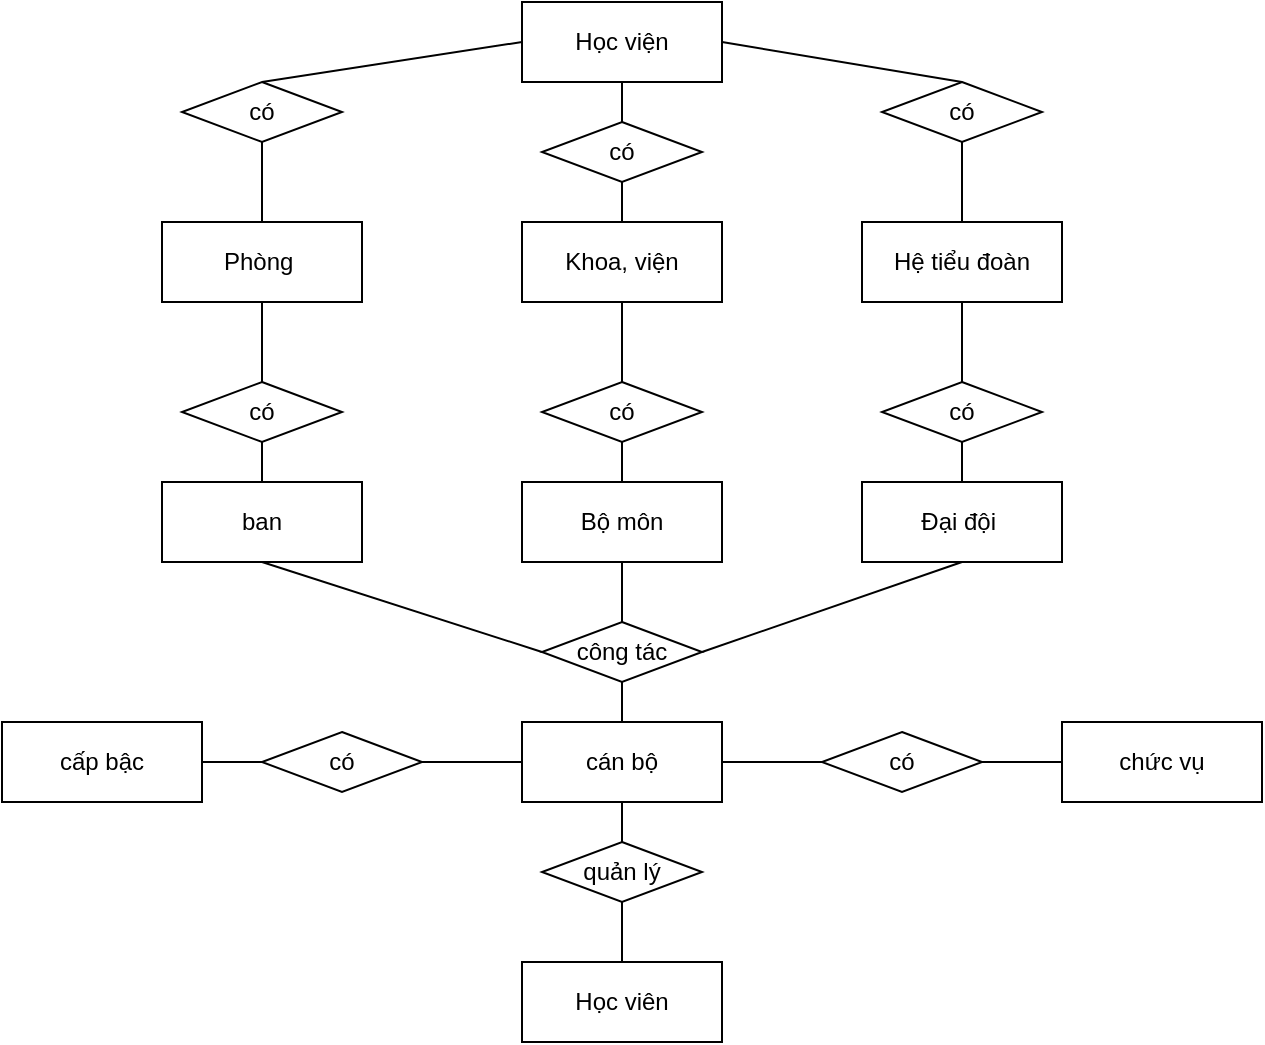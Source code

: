 <mxfile version="16.2.7" type="device"><diagram id="wOPXphJAo_ErWVEiUjco" name="Page-1"><mxGraphModel dx="1085" dy="547" grid="1" gridSize="10" guides="1" tooltips="1" connect="1" arrows="1" fold="1" page="1" pageScale="1" pageWidth="850" pageHeight="1100" math="0" shadow="0"><root><mxCell id="0"/><mxCell id="1" parent="0"/><mxCell id="0OQSCe-lccbUJTe1nTHt-1" value="Học viện" style="rounded=0;whiteSpace=wrap;html=1;" vertex="1" parent="1"><mxGeometry x="350" y="10" width="100" height="40" as="geometry"/></mxCell><mxCell id="0OQSCe-lccbUJTe1nTHt-2" value="Phòng&amp;nbsp;" style="rounded=0;whiteSpace=wrap;html=1;" vertex="1" parent="1"><mxGeometry x="170" y="120" width="100" height="40" as="geometry"/></mxCell><mxCell id="0OQSCe-lccbUJTe1nTHt-3" value="Khoa, viện" style="rounded=0;whiteSpace=wrap;html=1;" vertex="1" parent="1"><mxGeometry x="350" y="120" width="100" height="40" as="geometry"/></mxCell><mxCell id="0OQSCe-lccbUJTe1nTHt-4" value="Hệ tiểu đoàn" style="rounded=0;whiteSpace=wrap;html=1;" vertex="1" parent="1"><mxGeometry x="520" y="120" width="100" height="40" as="geometry"/></mxCell><mxCell id="0OQSCe-lccbUJTe1nTHt-5" value="ban" style="rounded=0;whiteSpace=wrap;html=1;" vertex="1" parent="1"><mxGeometry x="170" y="250" width="100" height="40" as="geometry"/></mxCell><mxCell id="0OQSCe-lccbUJTe1nTHt-6" value="Bộ môn" style="rounded=0;whiteSpace=wrap;html=1;" vertex="1" parent="1"><mxGeometry x="350" y="250" width="100" height="40" as="geometry"/></mxCell><mxCell id="0OQSCe-lccbUJTe1nTHt-8" value="Đại đội&amp;nbsp;" style="rounded=0;whiteSpace=wrap;html=1;" vertex="1" parent="1"><mxGeometry x="520" y="250" width="100" height="40" as="geometry"/></mxCell><mxCell id="0OQSCe-lccbUJTe1nTHt-9" value="Học viên" style="rounded=0;whiteSpace=wrap;html=1;" vertex="1" parent="1"><mxGeometry x="350" y="490" width="100" height="40" as="geometry"/></mxCell><mxCell id="0OQSCe-lccbUJTe1nTHt-10" value="cán bộ" style="rounded=0;whiteSpace=wrap;html=1;" vertex="1" parent="1"><mxGeometry x="350" y="370" width="100" height="40" as="geometry"/></mxCell><mxCell id="0OQSCe-lccbUJTe1nTHt-11" value="có" style="rhombus;whiteSpace=wrap;html=1;" vertex="1" parent="1"><mxGeometry x="180" y="50" width="80" height="30" as="geometry"/></mxCell><mxCell id="0OQSCe-lccbUJTe1nTHt-12" value="có" style="rhombus;whiteSpace=wrap;html=1;" vertex="1" parent="1"><mxGeometry x="360" y="70" width="80" height="30" as="geometry"/></mxCell><mxCell id="0OQSCe-lccbUJTe1nTHt-13" value="có" style="rhombus;whiteSpace=wrap;html=1;" vertex="1" parent="1"><mxGeometry x="530" y="50" width="80" height="30" as="geometry"/></mxCell><mxCell id="0OQSCe-lccbUJTe1nTHt-14" value="có" style="rhombus;whiteSpace=wrap;html=1;" vertex="1" parent="1"><mxGeometry x="180" y="200" width="80" height="30" as="geometry"/></mxCell><mxCell id="0OQSCe-lccbUJTe1nTHt-15" value="có" style="rhombus;whiteSpace=wrap;html=1;" vertex="1" parent="1"><mxGeometry x="360" y="200" width="80" height="30" as="geometry"/></mxCell><mxCell id="0OQSCe-lccbUJTe1nTHt-16" value="có" style="rhombus;whiteSpace=wrap;html=1;" vertex="1" parent="1"><mxGeometry x="530" y="200" width="80" height="30" as="geometry"/></mxCell><mxCell id="0OQSCe-lccbUJTe1nTHt-17" value="công tác" style="rhombus;whiteSpace=wrap;html=1;" vertex="1" parent="1"><mxGeometry x="360" y="320" width="80" height="30" as="geometry"/></mxCell><mxCell id="0OQSCe-lccbUJTe1nTHt-19" value="quản lý" style="rhombus;whiteSpace=wrap;html=1;" vertex="1" parent="1"><mxGeometry x="360" y="430" width="80" height="30" as="geometry"/></mxCell><mxCell id="0OQSCe-lccbUJTe1nTHt-20" value="" style="endArrow=none;html=1;rounded=0;exitX=0.5;exitY=0;exitDx=0;exitDy=0;entryX=0;entryY=0.5;entryDx=0;entryDy=0;" edge="1" parent="1" source="0OQSCe-lccbUJTe1nTHt-11" target="0OQSCe-lccbUJTe1nTHt-1"><mxGeometry width="50" height="50" relative="1" as="geometry"><mxPoint x="320" y="90" as="sourcePoint"/><mxPoint x="370" y="40" as="targetPoint"/></mxGeometry></mxCell><mxCell id="0OQSCe-lccbUJTe1nTHt-21" value="" style="endArrow=none;html=1;rounded=0;entryX=0.5;entryY=1;entryDx=0;entryDy=0;exitX=0.5;exitY=0;exitDx=0;exitDy=0;" edge="1" parent="1" source="0OQSCe-lccbUJTe1nTHt-12" target="0OQSCe-lccbUJTe1nTHt-1"><mxGeometry width="50" height="50" relative="1" as="geometry"><mxPoint x="330" y="100" as="sourcePoint"/><mxPoint x="380" y="50" as="targetPoint"/></mxGeometry></mxCell><mxCell id="0OQSCe-lccbUJTe1nTHt-22" value="" style="endArrow=none;html=1;rounded=0;exitX=0.5;exitY=0;exitDx=0;exitDy=0;entryX=0.5;entryY=1;entryDx=0;entryDy=0;" edge="1" parent="1" source="0OQSCe-lccbUJTe1nTHt-3" target="0OQSCe-lccbUJTe1nTHt-12"><mxGeometry width="50" height="50" relative="1" as="geometry"><mxPoint x="340" y="110" as="sourcePoint"/><mxPoint x="390" y="60" as="targetPoint"/></mxGeometry></mxCell><mxCell id="0OQSCe-lccbUJTe1nTHt-24" value="" style="endArrow=none;html=1;rounded=0;entryX=0.5;entryY=1;entryDx=0;entryDy=0;" edge="1" parent="1" source="0OQSCe-lccbUJTe1nTHt-14" target="0OQSCe-lccbUJTe1nTHt-2"><mxGeometry width="50" height="50" relative="1" as="geometry"><mxPoint x="230" y="220" as="sourcePoint"/><mxPoint x="280" y="170" as="targetPoint"/></mxGeometry></mxCell><mxCell id="0OQSCe-lccbUJTe1nTHt-25" value="" style="endArrow=none;html=1;rounded=0;entryX=0.5;entryY=1;entryDx=0;entryDy=0;exitX=0.5;exitY=0;exitDx=0;exitDy=0;" edge="1" parent="1" source="0OQSCe-lccbUJTe1nTHt-15" target="0OQSCe-lccbUJTe1nTHt-3"><mxGeometry width="50" height="50" relative="1" as="geometry"><mxPoint x="460" y="220" as="sourcePoint"/><mxPoint x="510" y="170" as="targetPoint"/></mxGeometry></mxCell><mxCell id="0OQSCe-lccbUJTe1nTHt-27" value="" style="endArrow=none;html=1;rounded=0;entryX=0.5;entryY=1;entryDx=0;entryDy=0;exitX=0.5;exitY=0;exitDx=0;exitDy=0;" edge="1" parent="1" source="0OQSCe-lccbUJTe1nTHt-5" target="0OQSCe-lccbUJTe1nTHt-14"><mxGeometry width="50" height="50" relative="1" as="geometry"><mxPoint x="400" y="310" as="sourcePoint"/><mxPoint x="450" y="260" as="targetPoint"/></mxGeometry></mxCell><mxCell id="0OQSCe-lccbUJTe1nTHt-28" value="" style="endArrow=none;html=1;rounded=0;entryX=0.5;entryY=1;entryDx=0;entryDy=0;exitX=0;exitY=0.5;exitDx=0;exitDy=0;" edge="1" parent="1" source="0OQSCe-lccbUJTe1nTHt-17" target="0OQSCe-lccbUJTe1nTHt-5"><mxGeometry width="50" height="50" relative="1" as="geometry"><mxPoint x="210" y="370" as="sourcePoint"/><mxPoint x="260" y="320" as="targetPoint"/></mxGeometry></mxCell><mxCell id="0OQSCe-lccbUJTe1nTHt-29" value="" style="endArrow=none;html=1;rounded=0;entryX=0.5;entryY=1;entryDx=0;entryDy=0;exitX=1;exitY=0.5;exitDx=0;exitDy=0;" edge="1" parent="1" source="0OQSCe-lccbUJTe1nTHt-17" target="0OQSCe-lccbUJTe1nTHt-8"><mxGeometry width="50" height="50" relative="1" as="geometry"><mxPoint x="480" y="350" as="sourcePoint"/><mxPoint x="530" y="300" as="targetPoint"/></mxGeometry></mxCell><mxCell id="0OQSCe-lccbUJTe1nTHt-30" value="" style="endArrow=none;html=1;rounded=0;entryX=0.5;entryY=1;entryDx=0;entryDy=0;" edge="1" parent="1" target="0OQSCe-lccbUJTe1nTHt-6"><mxGeometry width="50" height="50" relative="1" as="geometry"><mxPoint x="400" y="320" as="sourcePoint"/><mxPoint x="450" y="270" as="targetPoint"/></mxGeometry></mxCell><mxCell id="0OQSCe-lccbUJTe1nTHt-31" value="" style="endArrow=none;html=1;rounded=0;entryX=0.5;entryY=1;entryDx=0;entryDy=0;" edge="1" parent="1" target="0OQSCe-lccbUJTe1nTHt-15"><mxGeometry width="50" height="50" relative="1" as="geometry"><mxPoint x="400" y="250" as="sourcePoint"/><mxPoint x="450" y="200" as="targetPoint"/></mxGeometry></mxCell><mxCell id="0OQSCe-lccbUJTe1nTHt-32" value="" style="endArrow=none;html=1;rounded=0;entryX=1;entryY=0.5;entryDx=0;entryDy=0;exitX=0.5;exitY=0;exitDx=0;exitDy=0;" edge="1" parent="1" source="0OQSCe-lccbUJTe1nTHt-13" target="0OQSCe-lccbUJTe1nTHt-1"><mxGeometry width="50" height="50" relative="1" as="geometry"><mxPoint x="380" y="150" as="sourcePoint"/><mxPoint x="430" y="100" as="targetPoint"/></mxGeometry></mxCell><mxCell id="0OQSCe-lccbUJTe1nTHt-33" value="" style="endArrow=none;html=1;rounded=0;entryX=0.5;entryY=1;entryDx=0;entryDy=0;exitX=0.5;exitY=0;exitDx=0;exitDy=0;" edge="1" parent="1" source="0OQSCe-lccbUJTe1nTHt-8" target="0OQSCe-lccbUJTe1nTHt-16"><mxGeometry width="50" height="50" relative="1" as="geometry"><mxPoint x="400" y="310" as="sourcePoint"/><mxPoint x="450" y="260" as="targetPoint"/></mxGeometry></mxCell><mxCell id="0OQSCe-lccbUJTe1nTHt-34" value="" style="endArrow=none;html=1;rounded=0;exitX=0.5;exitY=0;exitDx=0;exitDy=0;entryX=0.5;entryY=1;entryDx=0;entryDy=0;" edge="1" parent="1" source="0OQSCe-lccbUJTe1nTHt-2" target="0OQSCe-lccbUJTe1nTHt-11"><mxGeometry width="50" height="50" relative="1" as="geometry"><mxPoint x="390" y="160" as="sourcePoint"/><mxPoint x="440" y="110" as="targetPoint"/></mxGeometry></mxCell><mxCell id="0OQSCe-lccbUJTe1nTHt-36" value="" style="endArrow=none;html=1;rounded=0;entryX=0.5;entryY=1;entryDx=0;entryDy=0;exitX=0.5;exitY=0;exitDx=0;exitDy=0;" edge="1" parent="1" source="0OQSCe-lccbUJTe1nTHt-4" target="0OQSCe-lccbUJTe1nTHt-13"><mxGeometry width="50" height="50" relative="1" as="geometry"><mxPoint x="400" y="170" as="sourcePoint"/><mxPoint x="450" y="120" as="targetPoint"/></mxGeometry></mxCell><mxCell id="0OQSCe-lccbUJTe1nTHt-37" value="" style="endArrow=none;html=1;rounded=0;entryX=0.5;entryY=1;entryDx=0;entryDy=0;" edge="1" parent="1" source="0OQSCe-lccbUJTe1nTHt-16" target="0OQSCe-lccbUJTe1nTHt-4"><mxGeometry width="50" height="50" relative="1" as="geometry"><mxPoint x="400" y="310" as="sourcePoint"/><mxPoint x="450" y="260" as="targetPoint"/></mxGeometry></mxCell><mxCell id="0OQSCe-lccbUJTe1nTHt-38" value="" style="endArrow=none;html=1;rounded=0;exitX=0.5;exitY=0;exitDx=0;exitDy=0;" edge="1" parent="1" source="0OQSCe-lccbUJTe1nTHt-10"><mxGeometry width="50" height="50" relative="1" as="geometry"><mxPoint x="350" y="400" as="sourcePoint"/><mxPoint x="400" y="350" as="targetPoint"/></mxGeometry></mxCell><mxCell id="0OQSCe-lccbUJTe1nTHt-39" value="" style="endArrow=none;html=1;rounded=0;" edge="1" parent="1" source="0OQSCe-lccbUJTe1nTHt-9"><mxGeometry width="50" height="50" relative="1" as="geometry"><mxPoint x="410" y="180" as="sourcePoint"/><mxPoint x="400" y="460" as="targetPoint"/></mxGeometry></mxCell><mxCell id="0OQSCe-lccbUJTe1nTHt-40" value="" style="endArrow=none;html=1;rounded=0;entryX=0.5;entryY=1;entryDx=0;entryDy=0;exitX=0.5;exitY=0;exitDx=0;exitDy=0;" edge="1" parent="1" source="0OQSCe-lccbUJTe1nTHt-19" target="0OQSCe-lccbUJTe1nTHt-10"><mxGeometry width="50" height="50" relative="1" as="geometry"><mxPoint x="400" y="310" as="sourcePoint"/><mxPoint x="450" y="260" as="targetPoint"/></mxGeometry></mxCell><mxCell id="0OQSCe-lccbUJTe1nTHt-48" value="cấp bậc" style="rounded=0;whiteSpace=wrap;html=1;" vertex="1" parent="1"><mxGeometry x="90" y="370" width="100" height="40" as="geometry"/></mxCell><mxCell id="0OQSCe-lccbUJTe1nTHt-49" value="chức vụ" style="rounded=0;whiteSpace=wrap;html=1;" vertex="1" parent="1"><mxGeometry x="620" y="370" width="100" height="40" as="geometry"/></mxCell><mxCell id="0OQSCe-lccbUJTe1nTHt-50" value="" style="endArrow=none;html=1;rounded=0;exitX=0;exitY=0.5;exitDx=0;exitDy=0;" edge="1" parent="1" source="0OQSCe-lccbUJTe1nTHt-52" target="0OQSCe-lccbUJTe1nTHt-48"><mxGeometry width="50" height="50" relative="1" as="geometry"><mxPoint x="400" y="310" as="sourcePoint"/><mxPoint x="450" y="260" as="targetPoint"/></mxGeometry></mxCell><mxCell id="0OQSCe-lccbUJTe1nTHt-51" value="" style="endArrow=none;html=1;rounded=0;entryX=0;entryY=0.5;entryDx=0;entryDy=0;exitX=1;exitY=0.5;exitDx=0;exitDy=0;" edge="1" parent="1" source="0OQSCe-lccbUJTe1nTHt-53" target="0OQSCe-lccbUJTe1nTHt-49"><mxGeometry width="50" height="50" relative="1" as="geometry"><mxPoint x="470" y="430" as="sourcePoint"/><mxPoint x="520" y="380" as="targetPoint"/></mxGeometry></mxCell><mxCell id="0OQSCe-lccbUJTe1nTHt-52" value="có" style="rhombus;whiteSpace=wrap;html=1;" vertex="1" parent="1"><mxGeometry x="220" y="375" width="80" height="30" as="geometry"/></mxCell><mxCell id="0OQSCe-lccbUJTe1nTHt-53" value="có" style="rhombus;whiteSpace=wrap;html=1;" vertex="1" parent="1"><mxGeometry x="500" y="375" width="80" height="30" as="geometry"/></mxCell><mxCell id="0OQSCe-lccbUJTe1nTHt-56" value="" style="endArrow=none;html=1;rounded=0;exitX=1;exitY=0.5;exitDx=0;exitDy=0;entryX=0;entryY=0.5;entryDx=0;entryDy=0;" edge="1" parent="1" source="0OQSCe-lccbUJTe1nTHt-10" target="0OQSCe-lccbUJTe1nTHt-53"><mxGeometry width="50" height="50" relative="1" as="geometry"><mxPoint x="400" y="310" as="sourcePoint"/><mxPoint x="450" y="260" as="targetPoint"/></mxGeometry></mxCell><mxCell id="0OQSCe-lccbUJTe1nTHt-57" value="" style="endArrow=none;html=1;rounded=0;exitX=1;exitY=0.5;exitDx=0;exitDy=0;entryX=0;entryY=0.5;entryDx=0;entryDy=0;" edge="1" parent="1" source="0OQSCe-lccbUJTe1nTHt-52" target="0OQSCe-lccbUJTe1nTHt-10"><mxGeometry width="50" height="50" relative="1" as="geometry"><mxPoint x="290" y="450" as="sourcePoint"/><mxPoint x="340" y="400" as="targetPoint"/></mxGeometry></mxCell></root></mxGraphModel></diagram></mxfile>